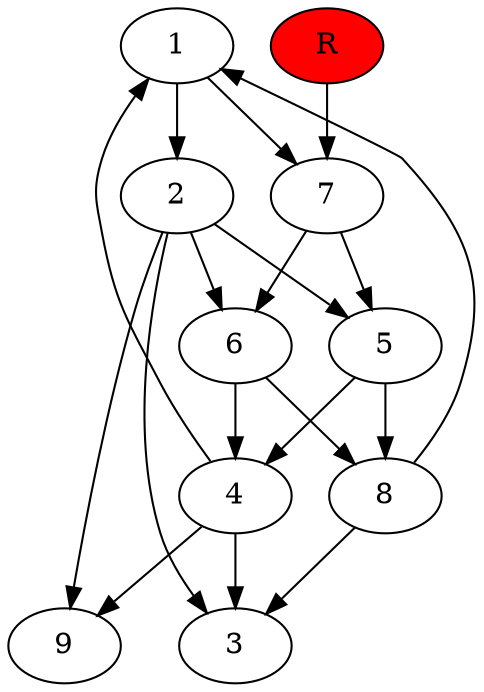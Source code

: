 digraph prb1057 {
	1
	2
	3
	4
	5
	6
	7
	8
	R [fillcolor="#ff0000" style=filled]
	1 -> 2
	1 -> 7
	2 -> 3
	2 -> 5
	2 -> 6
	2 -> 9
	4 -> 1
	4 -> 3
	4 -> 9
	5 -> 4
	5 -> 8
	6 -> 4
	6 -> 8
	7 -> 5
	7 -> 6
	8 -> 1
	8 -> 3
	R -> 7
}
